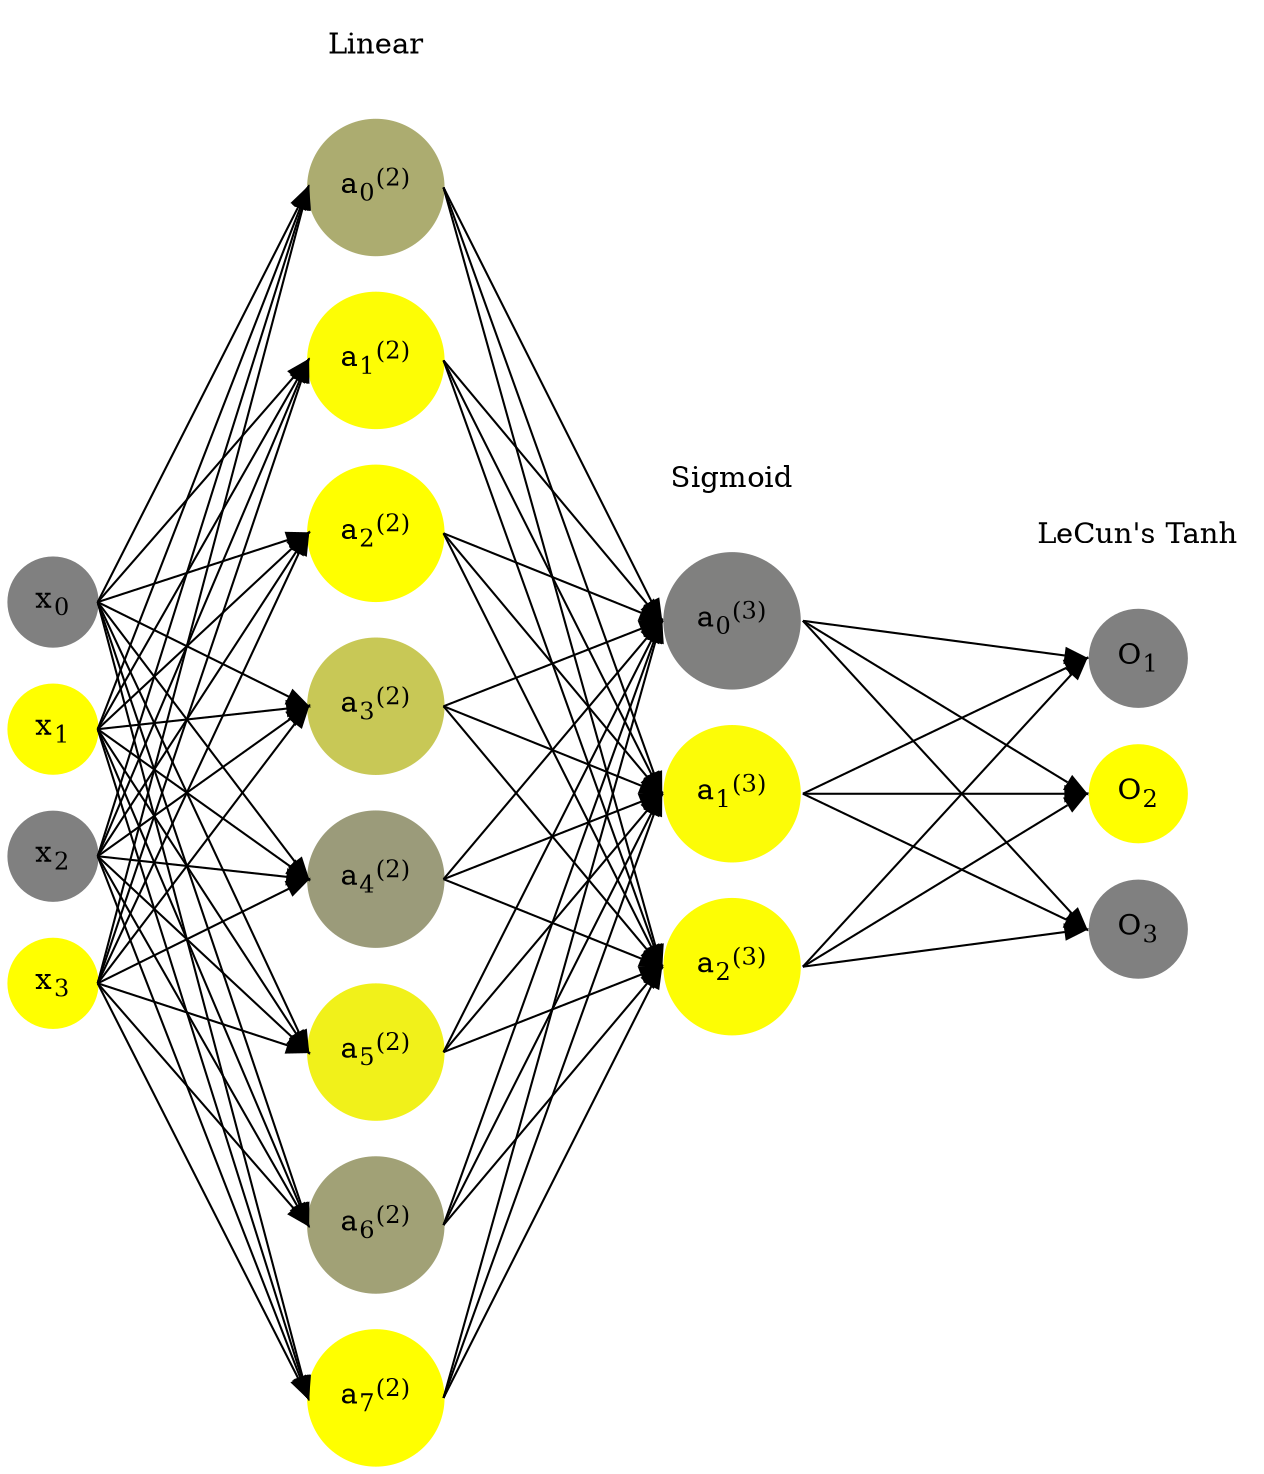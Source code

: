 digraph G {
	rankdir = LR;
	splines=false;
	edge[style=invis];
	ranksep= 1.4;
	{
	node [shape=circle, color="0.1667, 0.0, 0.5", style=filled, fillcolor="0.1667, 0.0, 0.5"];
	x0 [label=<x<sub>0</sub>>];
	}
	{
	node [shape=circle, color="0.1667, 1.0, 1.0", style=filled, fillcolor="0.1667, 1.0, 1.0"];
	x1 [label=<x<sub>1</sub>>];
	}
	{
	node [shape=circle, color="0.1667, 0.0, 0.5", style=filled, fillcolor="0.1667, 0.0, 0.5"];
	x2 [label=<x<sub>2</sub>>];
	}
	{
	node [shape=circle, color="0.1667, 1.0, 1.0", style=filled, fillcolor="0.1667, 1.0, 1.0"];
	x3 [label=<x<sub>3</sub>>];
	}
	{
	node [shape=circle, color="0.1667, 0.349797, 0.674899", style=filled, fillcolor="0.1667, 0.349797, 0.674899"];
	a02 [label=<a<sub>0</sub><sup>(2)</sup>>];
	}
	{
	node [shape=circle, color="0.1667, 0.977923, 0.988961", style=filled, fillcolor="0.1667, 0.977923, 0.988961"];
	a12 [label=<a<sub>1</sub><sup>(2)</sup>>];
	}
	{
	node [shape=circle, color="0.1667, 1.620285, 1.310142", style=filled, fillcolor="0.1667, 1.620285, 1.310142"];
	a22 [label=<a<sub>2</sub><sup>(2)</sup>>];
	}
	{
	node [shape=circle, color="0.1667, 0.567633, 0.783816", style=filled, fillcolor="0.1667, 0.567633, 0.783816"];
	a32 [label=<a<sub>3</sub><sup>(2)</sup>>];
	}
	{
	node [shape=circle, color="0.1667, 0.213285, 0.606642", style=filled, fillcolor="0.1667, 0.213285, 0.606642"];
	a42 [label=<a<sub>4</sub><sup>(2)</sup>>];
	}
	{
	node [shape=circle, color="0.1667, 0.889911, 0.944956", style=filled, fillcolor="0.1667, 0.889911, 0.944956"];
	a52 [label=<a<sub>5</sub><sup>(2)</sup>>];
	}
	{
	node [shape=circle, color="0.1667, 0.265336, 0.632668", style=filled, fillcolor="0.1667, 0.265336, 0.632668"];
	a62 [label=<a<sub>6</sub><sup>(2)</sup>>];
	}
	{
	node [shape=circle, color="0.1667, 1.714285, 1.357142", style=filled, fillcolor="0.1667, 1.714285, 1.357142"];
	a72 [label=<a<sub>7</sub><sup>(2)</sup>>];
	}
	{
	node [shape=circle, color="0.1667, 0.001788, 0.500894", style=filled, fillcolor="0.1667, 0.001788, 0.500894"];
	a03 [label=<a<sub>0</sub><sup>(3)</sup>>];
	}
	{
	node [shape=circle, color="0.1667, 0.969196, 0.984598", style=filled, fillcolor="0.1667, 0.969196, 0.984598"];
	a13 [label=<a<sub>1</sub><sup>(3)</sup>>];
	}
	{
	node [shape=circle, color="0.1667, 0.980409, 0.990204", style=filled, fillcolor="0.1667, 0.980409, 0.990204"];
	a23 [label=<a<sub>2</sub><sup>(3)</sup>>];
	}
	{
	node [shape=circle, color="0.1667, 0.0, 0.5", style=filled, fillcolor="0.1667, 0.0, 0.5"];
	O1 [label=<O<sub>1</sub>>];
	}
	{
	node [shape=circle, color="0.1667, 1.0, 1.0", style=filled, fillcolor="0.1667, 1.0, 1.0"];
	O2 [label=<O<sub>2</sub>>];
	}
	{
	node [shape=circle, color="0.1667, 0.0, 0.5", style=filled, fillcolor="0.1667, 0.0, 0.5"];
	O3 [label=<O<sub>3</sub>>];
	}
	{
	rank=same;
	x0->x1->x2->x3;
	}
	{
	rank=same;
	a02->a12->a22->a32->a42->a52->a62->a72;
	}
	{
	rank=same;
	a03->a13->a23;
	}
	{
	rank=same;
	O1->O2->O3;
	}
	l1 [shape=plaintext,label="Linear"];
	l1->a02;
	{rank=same; l1;a02};
	l2 [shape=plaintext,label="Sigmoid"];
	l2->a03;
	{rank=same; l2;a03};
	l3 [shape=plaintext,label="LeCun's Tanh"];
	l3->O1;
	{rank=same; l3;O1};
edge[style=solid, tailport=e, headport=w];
	{x0;x1;x2;x3} -> {a02;a12;a22;a32;a42;a52;a62;a72};
	{a02;a12;a22;a32;a42;a52;a62;a72} -> {a03;a13;a23};
	{a03;a13;a23} -> {O1,O2,O3};
}